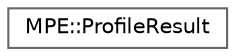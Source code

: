 digraph "Graphical Class Hierarchy"
{
 // LATEX_PDF_SIZE
  bgcolor="transparent";
  edge [fontname=Helvetica,fontsize=10,labelfontname=Helvetica,labelfontsize=10];
  node [fontname=Helvetica,fontsize=10,shape=box,height=0.2,width=0.4];
  rankdir="LR";
  Node0 [id="Node000000",label="MPE::ProfileResult",height=0.2,width=0.4,color="grey40", fillcolor="white", style="filled",URL="$struct_m_p_e_1_1_profile_result.html",tooltip="Profile result structure."];
}
